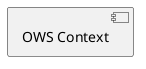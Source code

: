@startuml
	[OWS Context] as group___o_w_s_context [[../computational/components/group___o_w_s_context.html]]
@enduml

